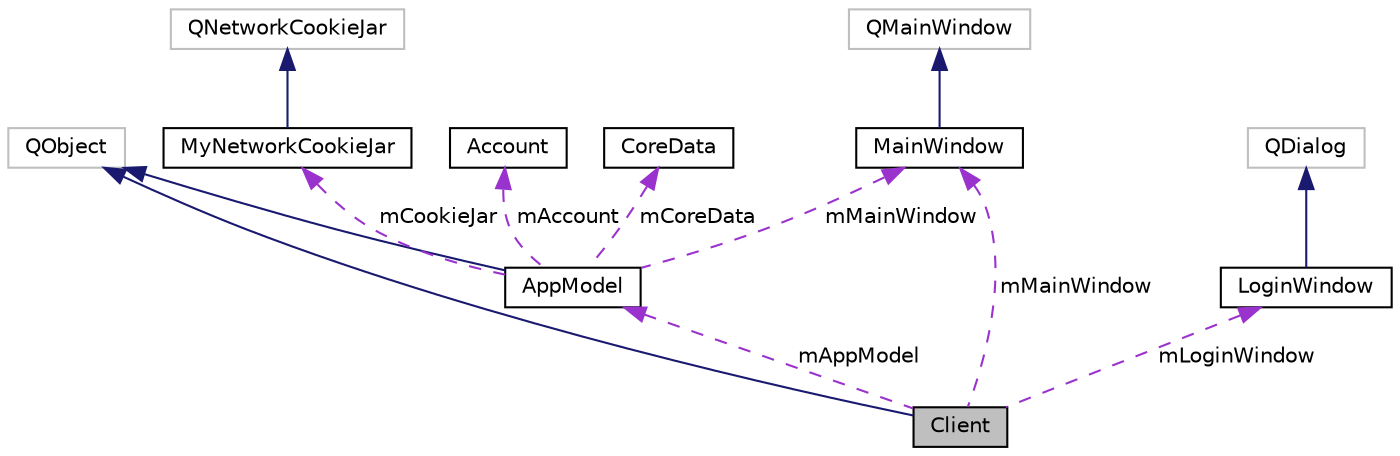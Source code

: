 digraph "Client"
{
 // LATEX_PDF_SIZE
  edge [fontname="Helvetica",fontsize="10",labelfontname="Helvetica",labelfontsize="10"];
  node [fontname="Helvetica",fontsize="10",shape=record];
  Node1 [label="Client",height=0.2,width=0.4,color="black", fillcolor="grey75", style="filled", fontcolor="black",tooltip="客户端"];
  Node2 -> Node1 [dir="back",color="midnightblue",fontsize="10",style="solid",fontname="Helvetica"];
  Node2 [label="QObject",height=0.2,width=0.4,color="grey75", fillcolor="white", style="filled",tooltip=" "];
  Node3 -> Node1 [dir="back",color="darkorchid3",fontsize="10",style="dashed",label=" mAppModel" ,fontname="Helvetica"];
  Node3 [label="AppModel",height=0.2,width=0.4,color="black", fillcolor="white", style="filled",URL="$classAppModel.html",tooltip="存储客户端的所有永久性数据"];
  Node2 -> Node3 [dir="back",color="midnightblue",fontsize="10",style="solid",fontname="Helvetica"];
  Node4 -> Node3 [dir="back",color="darkorchid3",fontsize="10",style="dashed",label=" mCookieJar" ,fontname="Helvetica"];
  Node4 [label="MyNetworkCookieJar",height=0.2,width=0.4,color="black", fillcolor="white", style="filled",URL="$classMyNetworkCookieJar.html",tooltip="管理Cookies的类"];
  Node5 -> Node4 [dir="back",color="midnightblue",fontsize="10",style="solid",fontname="Helvetica"];
  Node5 [label="QNetworkCookieJar",height=0.2,width=0.4,color="grey75", fillcolor="white", style="filled",tooltip=" "];
  Node6 -> Node3 [dir="back",color="darkorchid3",fontsize="10",style="dashed",label=" mAccount" ,fontname="Helvetica"];
  Node6 [label="Account",height=0.2,width=0.4,color="black", fillcolor="white", style="filled",URL="$classAccount.html",tooltip="选课社区账号"];
  Node7 -> Node3 [dir="back",color="darkorchid3",fontsize="10",style="dashed",label=" mCoreData" ,fontname="Helvetica"];
  Node7 [label="CoreData",height=0.2,width=0.4,color="black", fillcolor="white", style="filled",URL="$classCoreData.html",tooltip="搜索引擎相关的核心数据结构"];
  Node8 -> Node3 [dir="back",color="darkorchid3",fontsize="10",style="dashed",label=" mMainWindow" ,fontname="Helvetica"];
  Node8 [label="MainWindow",height=0.2,width=0.4,color="black", fillcolor="white", style="filled",URL="$classMainWindow.html",tooltip="主窗口"];
  Node9 -> Node8 [dir="back",color="midnightblue",fontsize="10",style="solid",fontname="Helvetica"];
  Node9 [label="QMainWindow",height=0.2,width=0.4,color="grey75", fillcolor="white", style="filled",tooltip=" "];
  Node10 -> Node1 [dir="back",color="darkorchid3",fontsize="10",style="dashed",label=" mLoginWindow" ,fontname="Helvetica"];
  Node10 [label="LoginWindow",height=0.2,width=0.4,color="black", fillcolor="white", style="filled",URL="$classLoginWindow.html",tooltip=" "];
  Node11 -> Node10 [dir="back",color="midnightblue",fontsize="10",style="solid",fontname="Helvetica"];
  Node11 [label="QDialog",height=0.2,width=0.4,color="grey75", fillcolor="white", style="filled",tooltip=" "];
  Node8 -> Node1 [dir="back",color="darkorchid3",fontsize="10",style="dashed",label=" mMainWindow" ,fontname="Helvetica"];
}
